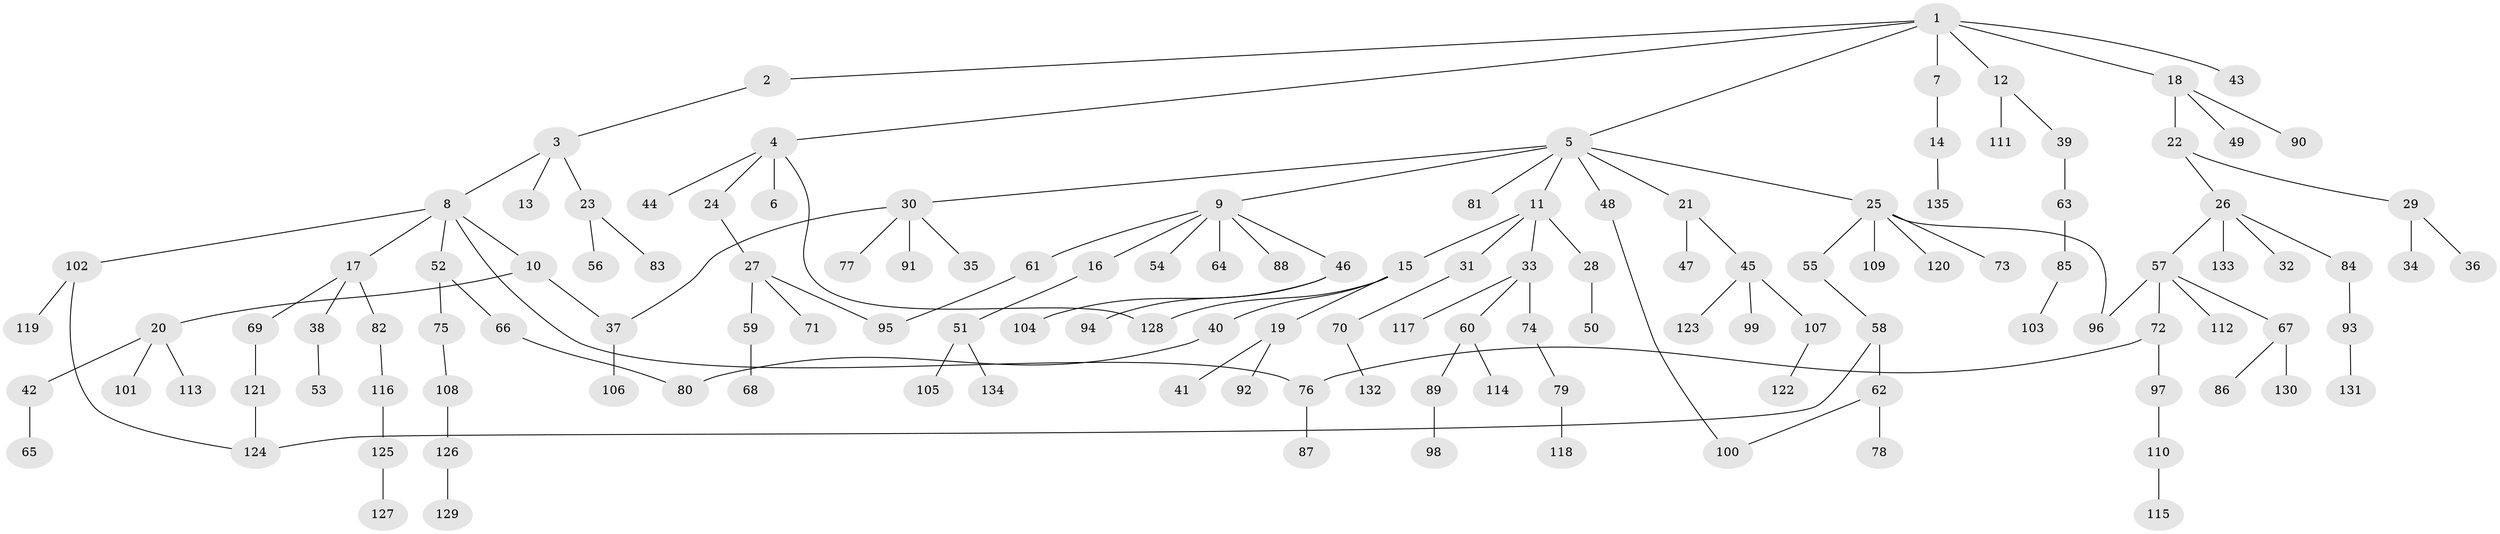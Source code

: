 // Generated by graph-tools (version 1.1) at 2025/34/03/09/25 02:34:07]
// undirected, 135 vertices, 143 edges
graph export_dot {
graph [start="1"]
  node [color=gray90,style=filled];
  1;
  2;
  3;
  4;
  5;
  6;
  7;
  8;
  9;
  10;
  11;
  12;
  13;
  14;
  15;
  16;
  17;
  18;
  19;
  20;
  21;
  22;
  23;
  24;
  25;
  26;
  27;
  28;
  29;
  30;
  31;
  32;
  33;
  34;
  35;
  36;
  37;
  38;
  39;
  40;
  41;
  42;
  43;
  44;
  45;
  46;
  47;
  48;
  49;
  50;
  51;
  52;
  53;
  54;
  55;
  56;
  57;
  58;
  59;
  60;
  61;
  62;
  63;
  64;
  65;
  66;
  67;
  68;
  69;
  70;
  71;
  72;
  73;
  74;
  75;
  76;
  77;
  78;
  79;
  80;
  81;
  82;
  83;
  84;
  85;
  86;
  87;
  88;
  89;
  90;
  91;
  92;
  93;
  94;
  95;
  96;
  97;
  98;
  99;
  100;
  101;
  102;
  103;
  104;
  105;
  106;
  107;
  108;
  109;
  110;
  111;
  112;
  113;
  114;
  115;
  116;
  117;
  118;
  119;
  120;
  121;
  122;
  123;
  124;
  125;
  126;
  127;
  128;
  129;
  130;
  131;
  132;
  133;
  134;
  135;
  1 -- 2;
  1 -- 4;
  1 -- 5;
  1 -- 7;
  1 -- 12;
  1 -- 18;
  1 -- 43;
  2 -- 3;
  3 -- 8;
  3 -- 13;
  3 -- 23;
  4 -- 6;
  4 -- 24;
  4 -- 44;
  4 -- 128;
  5 -- 9;
  5 -- 11;
  5 -- 21;
  5 -- 25;
  5 -- 30;
  5 -- 48;
  5 -- 81;
  7 -- 14;
  8 -- 10;
  8 -- 17;
  8 -- 52;
  8 -- 76;
  8 -- 102;
  9 -- 16;
  9 -- 46;
  9 -- 54;
  9 -- 61;
  9 -- 64;
  9 -- 88;
  10 -- 20;
  10 -- 37;
  11 -- 15;
  11 -- 28;
  11 -- 31;
  11 -- 33;
  12 -- 39;
  12 -- 111;
  14 -- 135;
  15 -- 19;
  15 -- 40;
  15 -- 128;
  16 -- 51;
  17 -- 38;
  17 -- 69;
  17 -- 82;
  18 -- 22;
  18 -- 49;
  18 -- 90;
  19 -- 41;
  19 -- 92;
  20 -- 42;
  20 -- 101;
  20 -- 113;
  21 -- 45;
  21 -- 47;
  22 -- 26;
  22 -- 29;
  23 -- 56;
  23 -- 83;
  24 -- 27;
  25 -- 55;
  25 -- 73;
  25 -- 96;
  25 -- 109;
  25 -- 120;
  26 -- 32;
  26 -- 57;
  26 -- 84;
  26 -- 133;
  27 -- 59;
  27 -- 71;
  27 -- 95;
  28 -- 50;
  29 -- 34;
  29 -- 36;
  30 -- 35;
  30 -- 77;
  30 -- 91;
  30 -- 37;
  31 -- 70;
  33 -- 60;
  33 -- 74;
  33 -- 117;
  37 -- 106;
  38 -- 53;
  39 -- 63;
  40 -- 80;
  42 -- 65;
  45 -- 99;
  45 -- 107;
  45 -- 123;
  46 -- 94;
  46 -- 104;
  48 -- 100;
  51 -- 105;
  51 -- 134;
  52 -- 66;
  52 -- 75;
  55 -- 58;
  57 -- 67;
  57 -- 72;
  57 -- 112;
  57 -- 96;
  58 -- 62;
  58 -- 124;
  59 -- 68;
  60 -- 89;
  60 -- 114;
  61 -- 95;
  62 -- 78;
  62 -- 100;
  63 -- 85;
  66 -- 80;
  67 -- 86;
  67 -- 130;
  69 -- 121;
  70 -- 132;
  72 -- 97;
  72 -- 76;
  74 -- 79;
  75 -- 108;
  76 -- 87;
  79 -- 118;
  82 -- 116;
  84 -- 93;
  85 -- 103;
  89 -- 98;
  93 -- 131;
  97 -- 110;
  102 -- 119;
  102 -- 124;
  107 -- 122;
  108 -- 126;
  110 -- 115;
  116 -- 125;
  121 -- 124;
  125 -- 127;
  126 -- 129;
}
